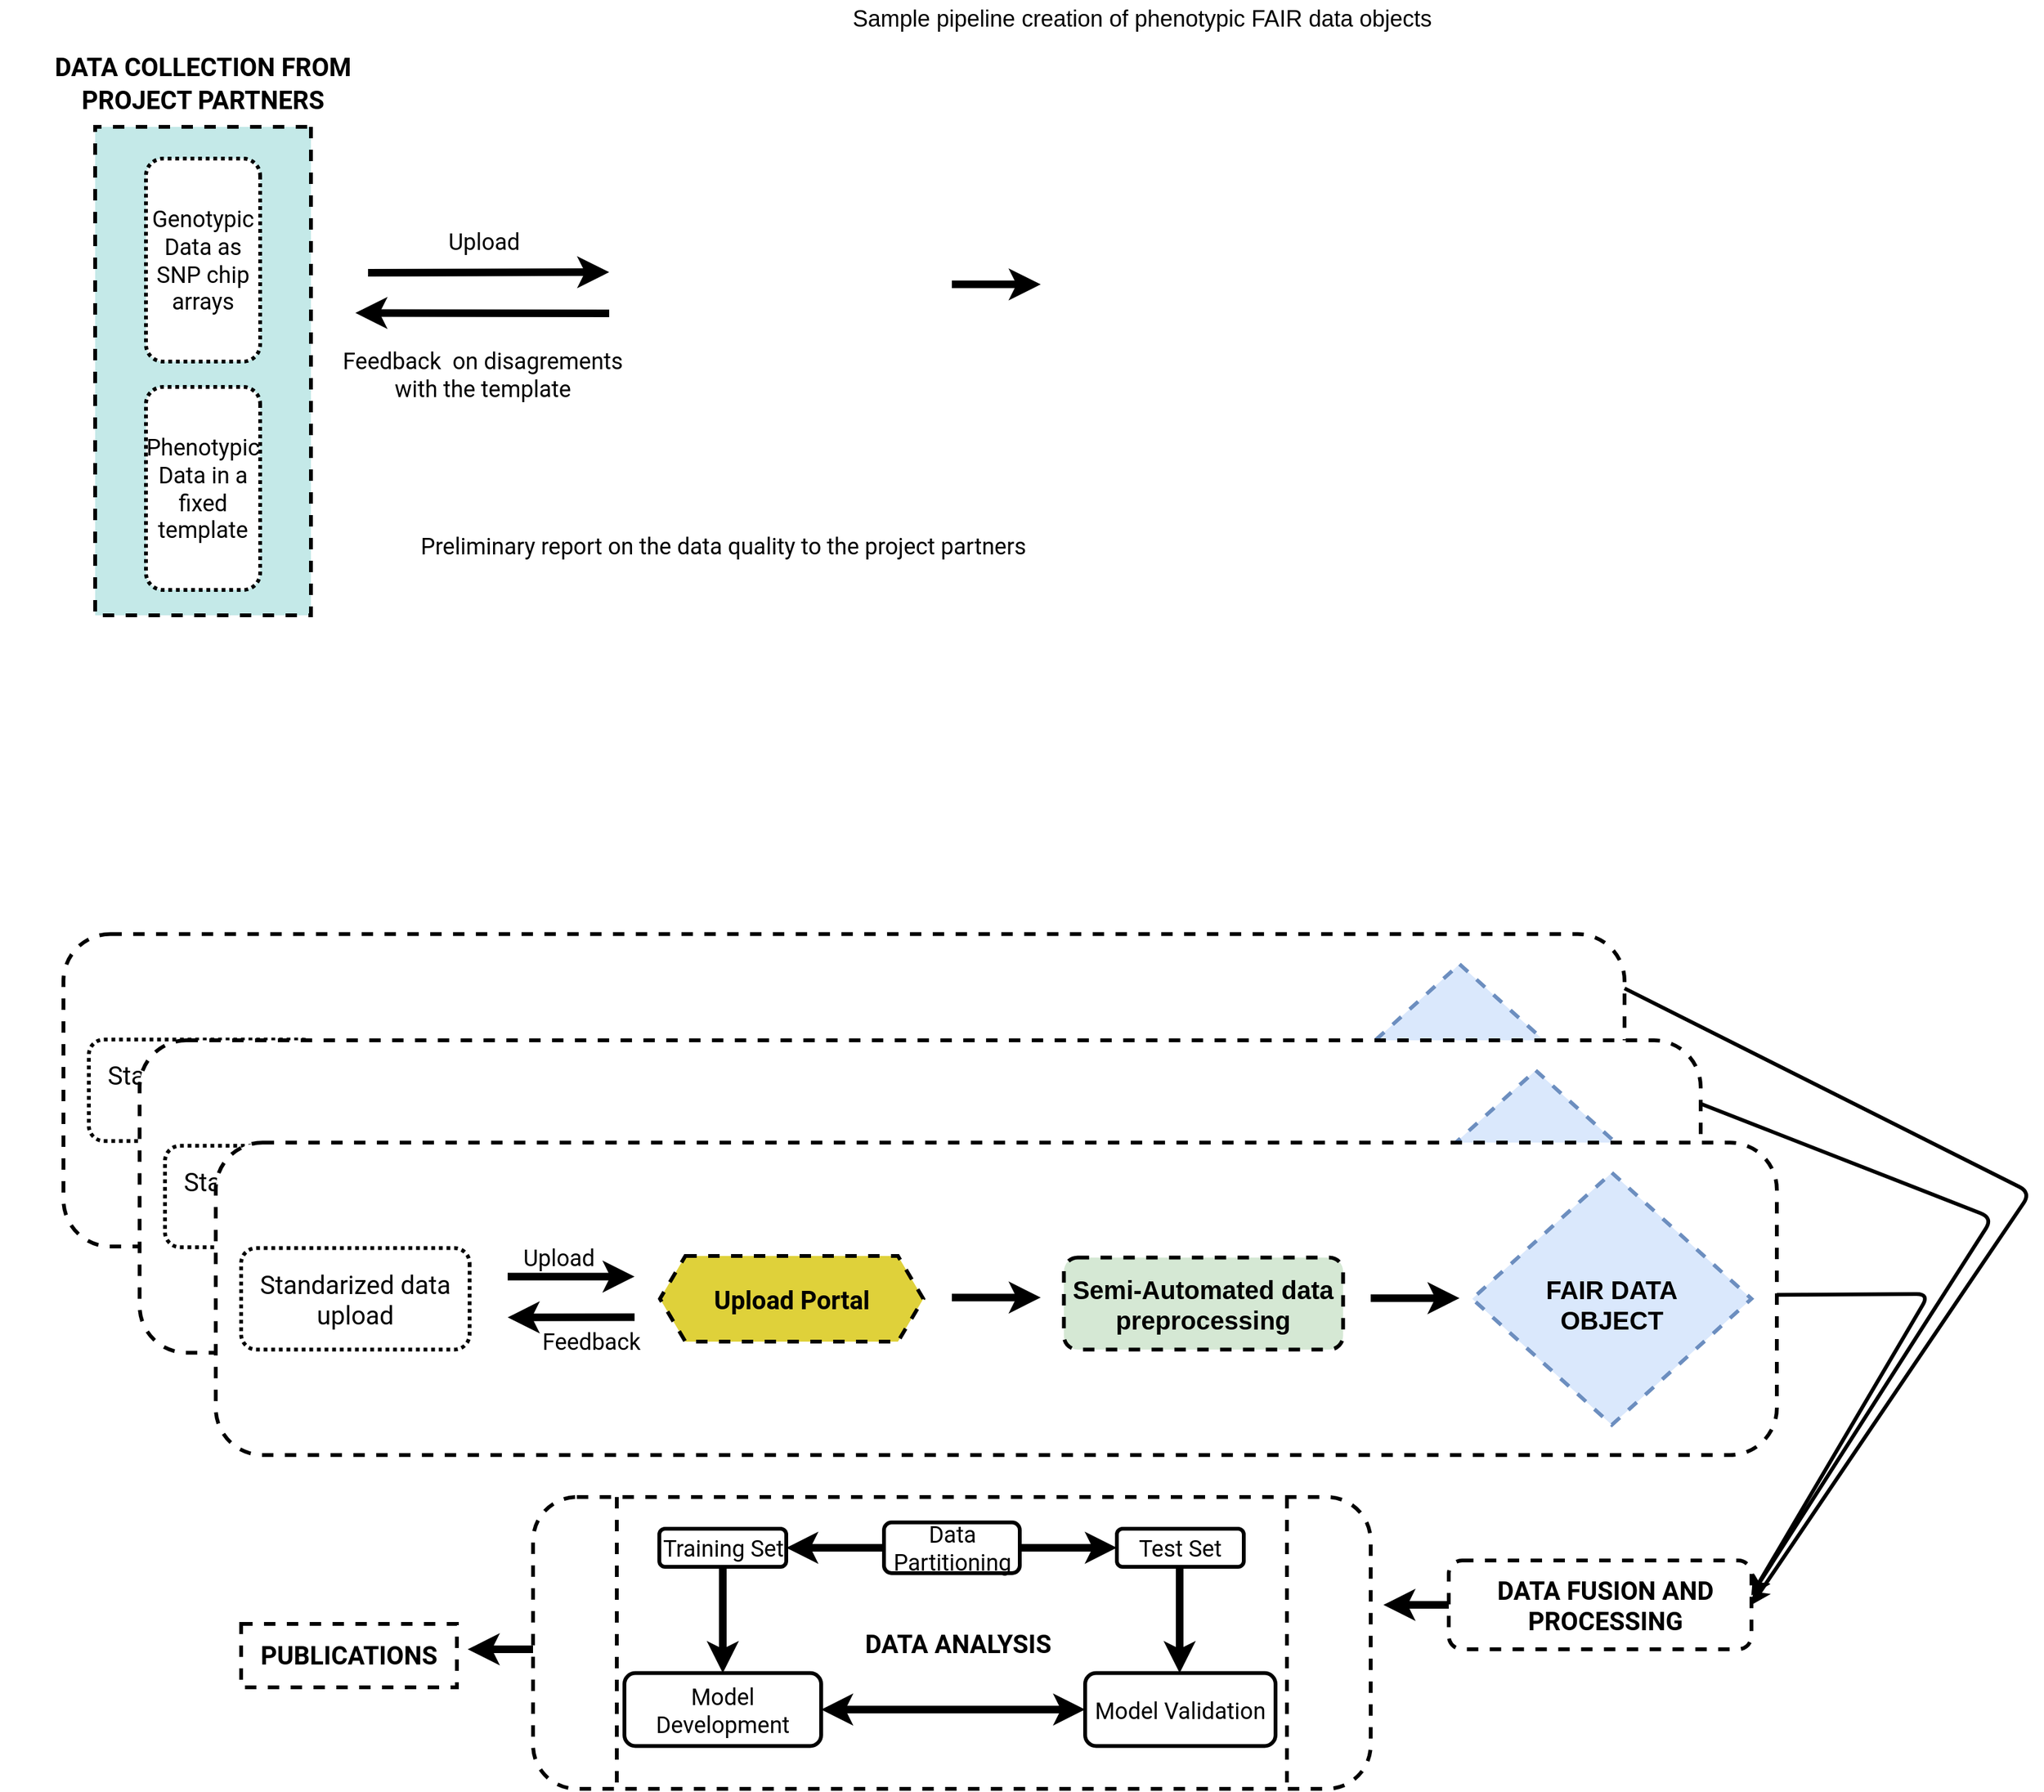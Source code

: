 <mxfile>
    <diagram name="Page-1" id="5ZvDu0B-BvRj65fo0EQc">
        <mxGraphModel dx="2234" dy="1934" grid="1" gridSize="10" guides="1" tooltips="1" connect="1" arrows="1" fold="1" page="1" pageScale="1" pageWidth="1850" pageHeight="1850" math="0" shadow="0">
            <root>
                <mxCell id="0"/>
                <mxCell id="1" parent="0"/>
                <mxCell id="121" style="edgeStyle=none;html=1;entryX=1;entryY=0.25;entryDx=0;entryDy=0;strokeWidth=3;fontSize=20;fontColor=#000000;" parent="1" target="116" edge="1">
                    <mxGeometry relative="1" as="geometry">
                        <mxPoint x="1360" y="890" as="sourcePoint"/>
                        <Array as="points">
                            <mxPoint x="1590" y="980"/>
                        </Array>
                    </mxGeometry>
                </mxCell>
                <mxCell id="130" value="" style="edgeStyle=none;html=1;strokeWidth=6;fontSize=20;fontColor=#000000;" parent="1" source="118" edge="1">
                    <mxGeometry relative="1" as="geometry">
                        <mxPoint x="1110" y="1285" as="targetPoint"/>
                    </mxGeometry>
                </mxCell>
                <mxCell id="118" value="" style="rounded=1;whiteSpace=wrap;html=1;dashed=1;labelBackgroundColor=none;strokeColor=#000000;strokeWidth=3;fontSize=20;fontColor=#000000;" parent="1" vertex="1">
                    <mxGeometry x="1161.5" y="1250" width="238.5" height="70" as="geometry"/>
                </mxCell>
                <mxCell id="oFZK95akWB134CkeK_YD-6" value="" style="rounded=0;whiteSpace=wrap;html=1;fillColor=#c4e9e8;dashed=1;strokeWidth=3;direction=south;" parent="1" vertex="1">
                    <mxGeometry x="95" y="120" width="170" height="385" as="geometry"/>
                </mxCell>
                <mxCell id="oFZK95akWB134CkeK_YD-3" value="&lt;font style=&quot;font-size: 18px;&quot; data-font-src=&quot;https://fonts.google.com/specimen/Roboto&quot; face=&quot;Roboto&quot;&gt;Phenotypic Data in a fixed template&lt;/font&gt;" style="rounded=1;whiteSpace=wrap;html=1;dashed=1;dashPattern=1 1;strokeWidth=3;direction=south;" parent="1" vertex="1">
                    <mxGeometry x="135" y="325" width="90" height="160" as="geometry"/>
                </mxCell>
                <mxCell id="oFZK95akWB134CkeK_YD-4" value="&lt;font style=&quot;font-size: 18px;&quot; data-font-src=&quot;https://fonts.google.com/specimen/Roboto&quot; face=&quot;Roboto&quot;&gt;Genotypic Data as SNP chip arrays&lt;/font&gt;" style="rounded=1;whiteSpace=wrap;html=1;dashed=1;dashPattern=1 1;strokeWidth=3;direction=south;" parent="1" vertex="1">
                    <mxGeometry x="135" y="145" width="90" height="160" as="geometry"/>
                </mxCell>
                <mxCell id="oFZK95akWB134CkeK_YD-7" value="&lt;font data-font-src=&quot;https://fonts.google.com/specimen/Roboto&quot; face=&quot;Roboto&quot; style=&quot;font-size: 20px;&quot;&gt;DATA COLLECTION FROM PROJECT PARTNERS&lt;/font&gt;" style="text;html=1;strokeColor=none;fillColor=none;align=center;verticalAlign=middle;whiteSpace=wrap;rounded=0;rotation=0;fontSize=21;fontStyle=1" parent="1" vertex="1">
                    <mxGeometry x="20" y="70" width="320" height="30" as="geometry"/>
                </mxCell>
                <mxCell id="oFZK95akWB134CkeK_YD-27" value="" style="endArrow=classic;html=1;rounded=0;strokeWidth=6;" parent="1" edge="1">
                    <mxGeometry width="50" height="50" relative="1" as="geometry">
                        <mxPoint x="770" y="244.17" as="sourcePoint"/>
                        <mxPoint x="840" y="244.17" as="targetPoint"/>
                    </mxGeometry>
                </mxCell>
                <mxCell id="oFZK95akWB134CkeK_YD-28" value="&lt;font style=&quot;font-size: 18px;&quot; data-font-src=&quot;https://fonts.google.com/specimen/Roboto&quot; face=&quot;Roboto&quot;&gt;Preliminary report on the data quality to the project partners&lt;/font&gt;" style="text;html=1;strokeColor=none;fillColor=none;align=center;verticalAlign=middle;whiteSpace=wrap;rounded=0;" parent="1" vertex="1">
                    <mxGeometry x="350" y="440" width="480" height="20" as="geometry"/>
                </mxCell>
                <mxCell id="11" value="Sample pipeline creation of phenotypic FAIR data objects" style="text;html=1;strokeColor=none;fillColor=none;align=center;verticalAlign=middle;whiteSpace=wrap;rounded=0;dashed=1;strokeWidth=3;fontSize=18;" parent="1" vertex="1">
                    <mxGeometry x="620" y="20" width="600" height="30" as="geometry"/>
                </mxCell>
                <mxCell id="17" value="" style="endArrow=classic;html=1;rounded=0;strokeWidth=6;" parent="1" edge="1">
                    <mxGeometry relative="1" as="geometry">
                        <mxPoint x="500" y="267" as="sourcePoint"/>
                        <mxPoint x="300" y="266.67" as="targetPoint"/>
                    </mxGeometry>
                </mxCell>
                <mxCell id="18" value="&lt;font style=&quot;font-size: 18px;&quot; data-font-src=&quot;https://fonts.google.com/specimen/Roboto&quot; face=&quot;Roboto&quot;&gt;Upload&lt;/font&gt;" style="edgeLabel;html=1;align=center;verticalAlign=middle;resizable=0;points=[];" parent="17" vertex="1" connectable="0">
                    <mxGeometry x="-0.06" y="-1" relative="1" as="geometry">
                        <mxPoint x="-5" y="-56" as="offset"/>
                    </mxGeometry>
                </mxCell>
                <mxCell id="19" value="" style="endArrow=classic;html=1;rounded=0;entryX=0.375;entryY=1;entryDx=0;entryDy=0;fontSize=16;strokeWidth=6;" parent="1" edge="1">
                    <mxGeometry relative="1" as="geometry">
                        <mxPoint x="310" y="235" as="sourcePoint"/>
                        <mxPoint x="500" y="234.51" as="targetPoint"/>
                        <Array as="points"/>
                    </mxGeometry>
                </mxCell>
                <mxCell id="20" value="&lt;font style=&quot;font-size: 18px;&quot; data-font-src=&quot;https://fonts.google.com/specimen/Roboto&quot; face=&quot;Roboto&quot;&gt;Feedback&amp;nbsp; on disagrements &lt;br&gt;with the template&lt;/font&gt;" style="edgeLabel;html=1;align=center;verticalAlign=middle;resizable=0;points=[];" parent="19" vertex="1" connectable="0">
                    <mxGeometry x="-0.06" y="-1" relative="1" as="geometry">
                        <mxPoint y="79" as="offset"/>
                    </mxGeometry>
                </mxCell>
                <mxCell id="38" value="" style="group" parent="1" vertex="1" connectable="0">
                    <mxGeometry x="70" y="756.25" width="1290" height="330" as="geometry"/>
                </mxCell>
                <mxCell id="10" value="" style="rounded=1;whiteSpace=wrap;html=1;dashed=1;strokeWidth=3;fontSize=18;" parent="38" vertex="1">
                    <mxGeometry width="1230" height="246.25" as="geometry"/>
                </mxCell>
                <mxCell id="37" value="" style="group" parent="38" vertex="1" connectable="0">
                    <mxGeometry x="20" y="23.75" width="1270" height="306.25" as="geometry"/>
                </mxCell>
                <mxCell id="33" value="" style="rhombus;whiteSpace=wrap;html=1;dashed=1;labelBackgroundColor=#99FF99;strokeColor=#6c8ebf;strokeWidth=3;fontSize=20;fillColor=#dae8fc;" parent="37" vertex="1">
                    <mxGeometry x="970" width="220" height="198.75" as="geometry"/>
                </mxCell>
                <mxCell id="36" value="" style="group" parent="37" vertex="1" connectable="0">
                    <mxGeometry y="59.37" width="1270" height="246.88" as="geometry"/>
                </mxCell>
                <mxCell id="oFZK95akWB134CkeK_YD-2" value="&lt;b&gt;&lt;font data-font-src=&quot;https://fonts.google.com/specimen/Roboto&quot; face=&quot;Roboto&quot; style=&quot;font-size: 20px;&quot;&gt;Upload Portal&lt;/font&gt;&lt;/b&gt;" style="shape=hexagon;perimeter=hexagonPerimeter2;whiteSpace=wrap;html=1;fixedSize=1;dashed=1;strokeWidth=3;fillColor=#dfd13a;" parent="36" vertex="1">
                    <mxGeometry x="330" y="6.25" width="207.5" height="67.5" as="geometry"/>
                </mxCell>
                <mxCell id="12" value="&lt;font style=&quot;font-size: 20px;&quot; data-font-src=&quot;https://fonts.google.com/specimen/Roboto&quot; face=&quot;Roboto&quot;&gt;Standarized data upload&lt;/font&gt;" style="rounded=1;whiteSpace=wrap;html=1;dashed=1;dashPattern=1 1;strokeWidth=3;direction=south;" parent="36" vertex="1">
                    <mxGeometry width="180" height="80" as="geometry"/>
                </mxCell>
                <mxCell id="25" value="" style="endArrow=classic;html=1;rounded=0;strokeWidth=6;" parent="36" edge="1">
                    <mxGeometry relative="1" as="geometry">
                        <mxPoint x="310" y="54.5" as="sourcePoint"/>
                        <mxPoint x="210" y="54.66" as="targetPoint"/>
                    </mxGeometry>
                </mxCell>
                <mxCell id="26" value="&lt;font style=&quot;font-size: 18px;&quot; data-font-src=&quot;https://fonts.google.com/specimen/Roboto&quot; face=&quot;Roboto&quot;&gt;Upload&lt;/font&gt;" style="edgeLabel;html=1;align=center;verticalAlign=middle;resizable=0;points=[];" parent="25" vertex="1" connectable="0">
                    <mxGeometry x="-0.06" y="-1" relative="1" as="geometry">
                        <mxPoint x="-13" y="-47" as="offset"/>
                    </mxGeometry>
                </mxCell>
                <mxCell id="27" value="" style="endArrow=classic;html=1;rounded=0;entryX=0.375;entryY=1;entryDx=0;entryDy=0;fontSize=16;strokeWidth=6;" parent="36" edge="1">
                    <mxGeometry relative="1" as="geometry">
                        <mxPoint x="210" y="22.5" as="sourcePoint"/>
                        <mxPoint x="310" y="22.5" as="targetPoint"/>
                        <Array as="points"/>
                    </mxGeometry>
                </mxCell>
                <mxCell id="28" value="&lt;font style=&quot;font-size: 18px;&quot; data-font-src=&quot;https://fonts.google.com/specimen/Roboto&quot; face=&quot;Roboto&quot;&gt;Feedback&amp;nbsp;&amp;nbsp;&lt;br&gt;&lt;/font&gt;" style="edgeLabel;html=1;align=center;verticalAlign=middle;resizable=0;points=[];" parent="27" vertex="1" connectable="0">
                    <mxGeometry x="-0.06" y="-1" relative="1" as="geometry">
                        <mxPoint x="23" y="49" as="offset"/>
                    </mxGeometry>
                </mxCell>
                <mxCell id="31" value="&lt;font size=&quot;1&quot; style=&quot;&quot;&gt;&lt;b style=&quot;font-size: 20px;&quot;&gt;Semi-Automated data preprocessing&lt;/b&gt;&lt;/font&gt;" style="rounded=1;whiteSpace=wrap;html=1;strokeWidth=3;dashed=1;fillColor=#d5e8d4;strokeColor=#000000;" parent="36" vertex="1">
                    <mxGeometry x="648.25" y="7.5" width="220" height="72.5" as="geometry"/>
                </mxCell>
                <mxCell id="32" value="" style="endArrow=classic;html=1;rounded=0;strokeWidth=6;" parent="36" edge="1">
                    <mxGeometry width="50" height="50" relative="1" as="geometry">
                        <mxPoint x="560" y="39" as="sourcePoint"/>
                        <mxPoint x="630" y="39" as="targetPoint"/>
                    </mxGeometry>
                </mxCell>
                <mxCell id="34" value="&lt;b style=&quot;border-color: var(--border-color);&quot;&gt;FAIR DATA OBJECT&lt;/b&gt;" style="text;html=1;strokeColor=none;fillColor=none;align=center;verticalAlign=middle;whiteSpace=wrap;rounded=0;dashed=1;labelBackgroundColor=none;strokeWidth=3;fontSize=20;fontColor=#000000;" parent="36" vertex="1">
                    <mxGeometry x="995" y="33.75" width="170" height="20" as="geometry"/>
                </mxCell>
                <mxCell id="35" value="" style="endArrow=classic;html=1;rounded=0;strokeWidth=6;" parent="36" edge="1">
                    <mxGeometry width="50" height="50" relative="1" as="geometry">
                        <mxPoint x="890" y="39.5" as="sourcePoint"/>
                        <mxPoint x="960" y="39.5" as="targetPoint"/>
                    </mxGeometry>
                </mxCell>
                <mxCell id="69" value="" style="group" parent="36" vertex="1" connectable="0">
                    <mxGeometry x="40" y="0.63" width="1230" height="246.25" as="geometry"/>
                </mxCell>
                <mxCell id="70" value="" style="rounded=1;whiteSpace=wrap;html=1;dashed=1;strokeWidth=3;fontSize=18;" parent="69" vertex="1">
                    <mxGeometry width="1230" height="246.25" as="geometry"/>
                </mxCell>
                <mxCell id="71" value="" style="group" parent="69" vertex="1" connectable="0">
                    <mxGeometry x="20" y="23.75" width="1190" height="198.75" as="geometry"/>
                </mxCell>
                <mxCell id="72" value="" style="rhombus;whiteSpace=wrap;html=1;dashed=1;labelBackgroundColor=#99FF99;strokeColor=#6c8ebf;strokeWidth=3;fontSize=20;fillColor=#dae8fc;" parent="71" vertex="1">
                    <mxGeometry x="970" width="220" height="198.75" as="geometry"/>
                </mxCell>
                <mxCell id="73" value="" style="group" parent="71" vertex="1" connectable="0">
                    <mxGeometry y="59.37" width="1165" height="80" as="geometry"/>
                </mxCell>
                <mxCell id="74" value="&lt;b&gt;&lt;font data-font-src=&quot;https://fonts.google.com/specimen/Roboto&quot; face=&quot;Roboto&quot; style=&quot;font-size: 20px;&quot;&gt;Upload Portal&lt;/font&gt;&lt;/b&gt;" style="shape=hexagon;perimeter=hexagonPerimeter2;whiteSpace=wrap;html=1;fixedSize=1;dashed=1;strokeWidth=3;fillColor=#dfd13a;" parent="73" vertex="1">
                    <mxGeometry x="330" y="6.25" width="207.5" height="67.5" as="geometry"/>
                </mxCell>
                <mxCell id="75" value="&lt;font style=&quot;font-size: 20px;&quot; data-font-src=&quot;https://fonts.google.com/specimen/Roboto&quot; face=&quot;Roboto&quot;&gt;Standarized data upload&lt;/font&gt;" style="rounded=1;whiteSpace=wrap;html=1;dashed=1;dashPattern=1 1;strokeWidth=3;direction=south;" parent="73" vertex="1">
                    <mxGeometry width="180" height="80" as="geometry"/>
                </mxCell>
                <mxCell id="76" value="" style="endArrow=classic;html=1;rounded=0;strokeWidth=6;" parent="73" edge="1">
                    <mxGeometry relative="1" as="geometry">
                        <mxPoint x="310" y="54.5" as="sourcePoint"/>
                        <mxPoint x="210" y="54.66" as="targetPoint"/>
                    </mxGeometry>
                </mxCell>
                <mxCell id="77" value="&lt;font style=&quot;font-size: 18px;&quot; data-font-src=&quot;https://fonts.google.com/specimen/Roboto&quot; face=&quot;Roboto&quot;&gt;Upload&lt;/font&gt;" style="edgeLabel;html=1;align=center;verticalAlign=middle;resizable=0;points=[];" parent="76" vertex="1" connectable="0">
                    <mxGeometry x="-0.06" y="-1" relative="1" as="geometry">
                        <mxPoint x="-13" y="-47" as="offset"/>
                    </mxGeometry>
                </mxCell>
                <mxCell id="78" value="" style="endArrow=classic;html=1;rounded=0;entryX=0.375;entryY=1;entryDx=0;entryDy=0;fontSize=16;strokeWidth=6;" parent="73" edge="1">
                    <mxGeometry relative="1" as="geometry">
                        <mxPoint x="210" y="22.5" as="sourcePoint"/>
                        <mxPoint x="310" y="22.5" as="targetPoint"/>
                        <Array as="points"/>
                    </mxGeometry>
                </mxCell>
                <mxCell id="79" value="&lt;font style=&quot;font-size: 18px;&quot; data-font-src=&quot;https://fonts.google.com/specimen/Roboto&quot; face=&quot;Roboto&quot;&gt;Feedback&amp;nbsp;&amp;nbsp;&lt;br&gt;&lt;/font&gt;" style="edgeLabel;html=1;align=center;verticalAlign=middle;resizable=0;points=[];" parent="78" vertex="1" connectable="0">
                    <mxGeometry x="-0.06" y="-1" relative="1" as="geometry">
                        <mxPoint x="23" y="49" as="offset"/>
                    </mxGeometry>
                </mxCell>
                <mxCell id="80" value="&lt;font size=&quot;1&quot; style=&quot;&quot;&gt;&lt;b style=&quot;font-size: 20px;&quot;&gt;Semi-Automated data preprocessing&lt;/b&gt;&lt;/font&gt;" style="rounded=1;whiteSpace=wrap;html=1;strokeWidth=3;dashed=1;fillColor=#d5e8d4;strokeColor=#000000;" parent="73" vertex="1">
                    <mxGeometry x="648.25" y="7.5" width="220" height="72.5" as="geometry"/>
                </mxCell>
                <mxCell id="81" value="" style="endArrow=classic;html=1;rounded=0;strokeWidth=6;" parent="73" edge="1">
                    <mxGeometry width="50" height="50" relative="1" as="geometry">
                        <mxPoint x="560" y="39" as="sourcePoint"/>
                        <mxPoint x="630" y="39" as="targetPoint"/>
                    </mxGeometry>
                </mxCell>
                <mxCell id="82" value="&lt;b style=&quot;border-color: var(--border-color);&quot;&gt;FAIR DATA OBJECT&lt;/b&gt;" style="text;html=1;strokeColor=none;fillColor=none;align=center;verticalAlign=middle;whiteSpace=wrap;rounded=0;dashed=1;labelBackgroundColor=none;strokeWidth=3;fontSize=20;fontColor=#000000;" parent="73" vertex="1">
                    <mxGeometry x="995" y="33.75" width="170" height="20" as="geometry"/>
                </mxCell>
                <mxCell id="83" value="" style="endArrow=classic;html=1;rounded=0;strokeWidth=6;" parent="73" edge="1">
                    <mxGeometry width="50" height="50" relative="1" as="geometry">
                        <mxPoint x="890" y="39.5" as="sourcePoint"/>
                        <mxPoint x="960" y="39.5" as="targetPoint"/>
                    </mxGeometry>
                </mxCell>
                <mxCell id="84" value="" style="group" parent="1" vertex="1" connectable="0">
                    <mxGeometry x="150" y="920" width="1270" height="246.88" as="geometry"/>
                </mxCell>
                <mxCell id="85" value="&lt;b&gt;&lt;font data-font-src=&quot;https://fonts.google.com/specimen/Roboto&quot; face=&quot;Roboto&quot; style=&quot;font-size: 20px;&quot;&gt;Upload Portal&lt;/font&gt;&lt;/b&gt;" style="shape=hexagon;perimeter=hexagonPerimeter2;whiteSpace=wrap;html=1;fixedSize=1;dashed=1;strokeWidth=3;fillColor=#dfd13a;" parent="84" vertex="1">
                    <mxGeometry x="330" y="6.25" width="207.5" height="67.5" as="geometry"/>
                </mxCell>
                <mxCell id="87" value="" style="endArrow=classic;html=1;rounded=0;strokeWidth=6;" parent="84" edge="1">
                    <mxGeometry relative="1" as="geometry">
                        <mxPoint x="310" y="54.5" as="sourcePoint"/>
                        <mxPoint x="210" y="54.66" as="targetPoint"/>
                    </mxGeometry>
                </mxCell>
                <mxCell id="88" value="&lt;font style=&quot;font-size: 18px;&quot; data-font-src=&quot;https://fonts.google.com/specimen/Roboto&quot; face=&quot;Roboto&quot;&gt;Upload&lt;/font&gt;" style="edgeLabel;html=1;align=center;verticalAlign=middle;resizable=0;points=[];" parent="87" vertex="1" connectable="0">
                    <mxGeometry x="-0.06" y="-1" relative="1" as="geometry">
                        <mxPoint x="-13" y="-47" as="offset"/>
                    </mxGeometry>
                </mxCell>
                <mxCell id="89" value="" style="endArrow=classic;html=1;rounded=0;entryX=0.375;entryY=1;entryDx=0;entryDy=0;fontSize=16;strokeWidth=6;" parent="84" edge="1">
                    <mxGeometry relative="1" as="geometry">
                        <mxPoint x="210" y="22.5" as="sourcePoint"/>
                        <mxPoint x="310" y="22.5" as="targetPoint"/>
                        <Array as="points"/>
                    </mxGeometry>
                </mxCell>
                <mxCell id="90" value="&lt;font style=&quot;font-size: 18px;&quot; data-font-src=&quot;https://fonts.google.com/specimen/Roboto&quot; face=&quot;Roboto&quot;&gt;Feedback&amp;nbsp;&amp;nbsp;&lt;br&gt;&lt;/font&gt;" style="edgeLabel;html=1;align=center;verticalAlign=middle;resizable=0;points=[];" parent="89" vertex="1" connectable="0">
                    <mxGeometry x="-0.06" y="-1" relative="1" as="geometry">
                        <mxPoint x="23" y="49" as="offset"/>
                    </mxGeometry>
                </mxCell>
                <mxCell id="91" value="&lt;font size=&quot;1&quot; style=&quot;&quot;&gt;&lt;b style=&quot;font-size: 20px;&quot;&gt;Semi-Automated data preprocessing&lt;/b&gt;&lt;/font&gt;" style="rounded=1;whiteSpace=wrap;html=1;strokeWidth=3;dashed=1;fillColor=#d5e8d4;strokeColor=#000000;" parent="84" vertex="1">
                    <mxGeometry x="648.25" y="7.5" width="220" height="72.5" as="geometry"/>
                </mxCell>
                <mxCell id="92" value="" style="endArrow=classic;html=1;rounded=0;strokeWidth=6;" parent="84" edge="1">
                    <mxGeometry width="50" height="50" relative="1" as="geometry">
                        <mxPoint x="560" y="39" as="sourcePoint"/>
                        <mxPoint x="630" y="39" as="targetPoint"/>
                    </mxGeometry>
                </mxCell>
                <mxCell id="93" value="&lt;b style=&quot;border-color: var(--border-color);&quot;&gt;FAIR DATA OBJECT&lt;/b&gt;" style="text;html=1;strokeColor=none;fillColor=none;align=center;verticalAlign=middle;whiteSpace=wrap;rounded=0;dashed=1;labelBackgroundColor=none;strokeWidth=3;fontSize=20;fontColor=#000000;" parent="84" vertex="1">
                    <mxGeometry x="995" y="33.75" width="170" height="20" as="geometry"/>
                </mxCell>
                <mxCell id="94" value="" style="endArrow=classic;html=1;rounded=0;strokeWidth=6;" parent="84" edge="1">
                    <mxGeometry width="50" height="50" relative="1" as="geometry">
                        <mxPoint x="890" y="39.5" as="sourcePoint"/>
                        <mxPoint x="960" y="39.5" as="targetPoint"/>
                    </mxGeometry>
                </mxCell>
                <mxCell id="95" value="" style="group" parent="84" vertex="1" connectable="0">
                    <mxGeometry x="40" y="0.63" width="1230" height="246.25" as="geometry"/>
                </mxCell>
                <mxCell id="96" value="" style="rounded=1;whiteSpace=wrap;html=1;dashed=1;strokeWidth=3;fontSize=18;" parent="95" vertex="1">
                    <mxGeometry width="1230" height="246.25" as="geometry"/>
                </mxCell>
                <mxCell id="97" value="" style="group" parent="95" vertex="1" connectable="0">
                    <mxGeometry x="20" y="23.75" width="1190" height="198.75" as="geometry"/>
                </mxCell>
                <mxCell id="98" value="" style="rhombus;whiteSpace=wrap;html=1;dashed=1;labelBackgroundColor=#99FF99;strokeColor=#6c8ebf;strokeWidth=3;fontSize=20;fillColor=#dae8fc;" parent="97" vertex="1">
                    <mxGeometry x="970" width="220" height="198.75" as="geometry"/>
                </mxCell>
                <mxCell id="99" value="" style="group" parent="97" vertex="1" connectable="0">
                    <mxGeometry y="59.37" width="1165" height="80" as="geometry"/>
                </mxCell>
                <mxCell id="100" value="&lt;b&gt;&lt;font data-font-src=&quot;https://fonts.google.com/specimen/Roboto&quot; face=&quot;Roboto&quot; style=&quot;font-size: 20px;&quot;&gt;Upload Portal&lt;/font&gt;&lt;/b&gt;" style="shape=hexagon;perimeter=hexagonPerimeter2;whiteSpace=wrap;html=1;fixedSize=1;dashed=1;strokeWidth=3;fillColor=#dfd13a;" parent="99" vertex="1">
                    <mxGeometry x="330" y="6.25" width="207.5" height="67.5" as="geometry"/>
                </mxCell>
                <mxCell id="101" value="&lt;font style=&quot;font-size: 20px;&quot; data-font-src=&quot;https://fonts.google.com/specimen/Roboto&quot; face=&quot;Roboto&quot;&gt;Standarized data upload&lt;/font&gt;" style="rounded=1;whiteSpace=wrap;html=1;dashed=1;dashPattern=1 1;strokeWidth=3;direction=south;" parent="99" vertex="1">
                    <mxGeometry width="180" height="80" as="geometry"/>
                </mxCell>
                <mxCell id="102" value="" style="endArrow=classic;html=1;rounded=0;strokeWidth=6;" parent="99" edge="1">
                    <mxGeometry relative="1" as="geometry">
                        <mxPoint x="310" y="54.5" as="sourcePoint"/>
                        <mxPoint x="210" y="54.66" as="targetPoint"/>
                    </mxGeometry>
                </mxCell>
                <mxCell id="103" value="&lt;font style=&quot;font-size: 18px;&quot; data-font-src=&quot;https://fonts.google.com/specimen/Roboto&quot; face=&quot;Roboto&quot;&gt;Upload&lt;/font&gt;" style="edgeLabel;html=1;align=center;verticalAlign=middle;resizable=0;points=[];" parent="102" vertex="1" connectable="0">
                    <mxGeometry x="-0.06" y="-1" relative="1" as="geometry">
                        <mxPoint x="-13" y="-47" as="offset"/>
                    </mxGeometry>
                </mxCell>
                <mxCell id="104" value="" style="endArrow=classic;html=1;rounded=0;entryX=0.375;entryY=1;entryDx=0;entryDy=0;fontSize=16;strokeWidth=6;" parent="99" edge="1">
                    <mxGeometry relative="1" as="geometry">
                        <mxPoint x="210" y="22.5" as="sourcePoint"/>
                        <mxPoint x="310" y="22.5" as="targetPoint"/>
                        <Array as="points"/>
                    </mxGeometry>
                </mxCell>
                <mxCell id="105" value="&lt;font style=&quot;font-size: 18px;&quot; data-font-src=&quot;https://fonts.google.com/specimen/Roboto&quot; face=&quot;Roboto&quot;&gt;Feedback&amp;nbsp;&amp;nbsp;&lt;br&gt;&lt;/font&gt;" style="edgeLabel;html=1;align=center;verticalAlign=middle;resizable=0;points=[];" parent="104" vertex="1" connectable="0">
                    <mxGeometry x="-0.06" y="-1" relative="1" as="geometry">
                        <mxPoint x="23" y="49" as="offset"/>
                    </mxGeometry>
                </mxCell>
                <mxCell id="106" value="&lt;font size=&quot;1&quot; style=&quot;&quot;&gt;&lt;b style=&quot;font-size: 20px;&quot;&gt;Semi-Automated data preprocessing&lt;/b&gt;&lt;/font&gt;" style="rounded=1;whiteSpace=wrap;html=1;strokeWidth=3;dashed=1;fillColor=#d5e8d4;strokeColor=#000000;" parent="99" vertex="1">
                    <mxGeometry x="648.25" y="7.5" width="220" height="72.5" as="geometry"/>
                </mxCell>
                <mxCell id="107" value="" style="endArrow=classic;html=1;rounded=0;strokeWidth=6;" parent="99" edge="1">
                    <mxGeometry width="50" height="50" relative="1" as="geometry">
                        <mxPoint x="560" y="39" as="sourcePoint"/>
                        <mxPoint x="630" y="39" as="targetPoint"/>
                    </mxGeometry>
                </mxCell>
                <mxCell id="108" value="&lt;b style=&quot;border-color: var(--border-color);&quot;&gt;FAIR DATA OBJECT&lt;/b&gt;" style="text;html=1;strokeColor=none;fillColor=none;align=center;verticalAlign=middle;whiteSpace=wrap;rounded=0;dashed=1;labelBackgroundColor=none;strokeWidth=3;fontSize=20;fontColor=#000000;" parent="99" vertex="1">
                    <mxGeometry x="995" y="33.75" width="170" height="20" as="geometry"/>
                </mxCell>
                <mxCell id="109" value="" style="endArrow=classic;html=1;rounded=0;strokeWidth=6;" parent="99" edge="1">
                    <mxGeometry width="50" height="50" relative="1" as="geometry">
                        <mxPoint x="890" y="39.5" as="sourcePoint"/>
                        <mxPoint x="960" y="39.5" as="targetPoint"/>
                    </mxGeometry>
                </mxCell>
                <mxCell id="116" value="&lt;font data-font-src=&quot;https://fonts.google.com/specimen/Roboto&quot; face=&quot;Roboto&quot; style=&quot;font-size: 20px;&quot;&gt;&lt;b style=&quot;&quot;&gt;DATA FUSION AND PROCESSING&lt;/b&gt;&lt;/font&gt;" style="text;html=1;strokeColor=none;fillColor=none;align=center;verticalAlign=middle;whiteSpace=wrap;rounded=0;rotation=0;" parent="1" vertex="1">
                    <mxGeometry x="1170" y="1270" width="230" height="30" as="geometry"/>
                </mxCell>
                <mxCell id="120" style="edgeStyle=none;html=1;entryX=1;entryY=0.25;entryDx=0;entryDy=0;fontSize=20;fontColor=#000000;strokeWidth=3;" parent="1" source="96" target="116" edge="1">
                    <mxGeometry relative="1" as="geometry">
                        <Array as="points">
                            <mxPoint x="1540" y="1040"/>
                        </Array>
                    </mxGeometry>
                </mxCell>
                <mxCell id="122" style="edgeStyle=none;html=1;entryX=1;entryY=0.5;entryDx=0;entryDy=0;strokeWidth=3;fontSize=20;fontColor=#000000;exitX=1;exitY=0.174;exitDx=0;exitDy=0;exitPerimeter=0;" parent="1" source="10" target="116" edge="1">
                    <mxGeometry relative="1" as="geometry">
                        <mxPoint x="1300" y="780" as="sourcePoint"/>
                        <mxPoint x="1410" y="1287.5" as="targetPoint"/>
                        <Array as="points">
                            <mxPoint x="1620" y="960"/>
                        </Array>
                    </mxGeometry>
                </mxCell>
                <mxCell id="131" value="" style="shape=process;whiteSpace=wrap;html=1;backgroundOutline=1;rounded=1;dashed=1;labelBackgroundColor=none;strokeColor=#000000;strokeWidth=3;fontSize=20;fontColor=#000000;" parent="1" vertex="1">
                    <mxGeometry x="440" y="1200" width="660" height="230" as="geometry"/>
                </mxCell>
                <mxCell id="oFZK95akWB134CkeK_YD-29" value="&lt;font style=&quot;font-size: 18px;&quot; data-font-src=&quot;https://fonts.google.com/specimen/Roboto&quot; face=&quot;Roboto&quot;&gt;Data Partitioning&lt;/font&gt;" style="rounded=1;whiteSpace=wrap;html=1;strokeWidth=3;" parent="1" vertex="1">
                    <mxGeometry x="716.5" y="1220" width="107" height="40" as="geometry"/>
                </mxCell>
                <mxCell id="oFZK95akWB134CkeK_YD-32" value="&lt;font style=&quot;font-size: 18px;&quot; data-font-src=&quot;https://fonts.google.com/specimen/Roboto&quot; face=&quot;Roboto&quot;&gt;Test Set&lt;/font&gt;" style="rounded=1;whiteSpace=wrap;html=1;strokeWidth=3;" parent="1" vertex="1">
                    <mxGeometry x="900" y="1225" width="100" height="30" as="geometry"/>
                </mxCell>
                <mxCell id="beYOVeJ275iZk2N2ftyy-7" value="" style="edgeStyle=orthogonalEdgeStyle;rounded=0;orthogonalLoop=1;jettySize=auto;html=1;strokeWidth=6;" parent="1" source="oFZK95akWB134CkeK_YD-29" target="oFZK95akWB134CkeK_YD-32" edge="1">
                    <mxGeometry relative="1" as="geometry"/>
                </mxCell>
                <mxCell id="oFZK95akWB134CkeK_YD-33" value="&lt;font style=&quot;font-size: 18px;&quot; data-font-src=&quot;https://fonts.google.com/specimen/Roboto&quot; face=&quot;Roboto&quot;&gt;Model Development&lt;/font&gt;" style="rounded=1;whiteSpace=wrap;html=1;strokeWidth=3;" parent="1" vertex="1">
                    <mxGeometry x="512" y="1338.75" width="155" height="57.5" as="geometry"/>
                </mxCell>
                <mxCell id="oFZK95akWB134CkeK_YD-34" value="&lt;font style=&quot;font-size: 18px;&quot; data-font-src=&quot;https://fonts.google.com/specimen/Roboto&quot; face=&quot;Roboto&quot;&gt;Model Validation&lt;/font&gt;" style="rounded=1;whiteSpace=wrap;html=1;strokeWidth=3;" parent="1" vertex="1">
                    <mxGeometry x="875" y="1338.75" width="150" height="57.5" as="geometry"/>
                </mxCell>
                <mxCell id="R-aJPsxZ6_3DjVfokjPK-3" value="&lt;font data-font-src=&quot;https://fonts.google.com/specimen/Roboto&quot; face=&quot;Roboto&quot; style=&quot;font-size: 20px;&quot;&gt;&lt;b style=&quot;&quot;&gt;DATA ANALYSIS&lt;/b&gt;&lt;/font&gt;" style="text;html=1;strokeColor=none;fillColor=none;align=center;verticalAlign=middle;whiteSpace=wrap;rounded=0;" parent="1" vertex="1">
                    <mxGeometry x="690" y="1300" width="170" height="30" as="geometry"/>
                </mxCell>
                <mxCell id="oFZK95akWB134CkeK_YD-31" value="&lt;font style=&quot;font-size: 18px;&quot; data-font-src=&quot;https://fonts.google.com/specimen/Roboto&quot; face=&quot;Roboto&quot;&gt;Training Set&lt;/font&gt;" style="rounded=1;whiteSpace=wrap;html=1;strokeWidth=3;" parent="1" vertex="1">
                    <mxGeometry x="539.5" y="1225" width="100" height="30" as="geometry"/>
                </mxCell>
                <mxCell id="beYOVeJ275iZk2N2ftyy-8" value="" style="edgeStyle=orthogonalEdgeStyle;rounded=0;orthogonalLoop=1;jettySize=auto;html=1;strokeWidth=6;" parent="1" source="oFZK95akWB134CkeK_YD-29" target="oFZK95akWB134CkeK_YD-31" edge="1">
                    <mxGeometry relative="1" as="geometry"/>
                </mxCell>
                <mxCell id="beYOVeJ275iZk2N2ftyy-11" value="" style="endArrow=classic;html=1;rounded=0;entryX=0.5;entryY=0;entryDx=0;entryDy=0;exitX=0.5;exitY=1;exitDx=0;exitDy=0;strokeWidth=6;" parent="1" source="oFZK95akWB134CkeK_YD-31" target="oFZK95akWB134CkeK_YD-33" edge="1">
                    <mxGeometry width="50" height="50" relative="1" as="geometry">
                        <mxPoint x="539.5" y="1270" as="sourcePoint"/>
                        <mxPoint x="589.5" y="1220" as="targetPoint"/>
                    </mxGeometry>
                </mxCell>
                <mxCell id="beYOVeJ275iZk2N2ftyy-13" value="" style="endArrow=classic;startArrow=classic;html=1;rounded=0;entryX=0;entryY=0.5;entryDx=0;entryDy=0;exitX=1;exitY=0.5;exitDx=0;exitDy=0;strokeWidth=6;" parent="1" source="oFZK95akWB134CkeK_YD-33" target="oFZK95akWB134CkeK_YD-34" edge="1">
                    <mxGeometry width="50" height="50" relative="1" as="geometry">
                        <mxPoint x="749.5" y="1375" as="sourcePoint"/>
                        <mxPoint x="799.5" y="1325" as="targetPoint"/>
                    </mxGeometry>
                </mxCell>
                <mxCell id="132" value="" style="group" parent="1" vertex="1" connectable="0">
                    <mxGeometry x="135" y="1300" width="320" height="50" as="geometry"/>
                </mxCell>
                <mxCell id="oFZK95akWB134CkeK_YD-35" value="" style="rounded=0;whiteSpace=wrap;html=1;dashed=1;strokeWidth=3;" parent="132" vertex="1">
                    <mxGeometry x="75" width="170" height="50" as="geometry"/>
                </mxCell>
                <mxCell id="9" value="&lt;font face=&quot;Roboto&quot;&gt;&lt;span style=&quot;font-size: 20px;&quot;&gt;PUBLICATIONS&lt;/span&gt;&lt;/font&gt;" style="text;html=1;strokeColor=none;fillColor=none;align=center;verticalAlign=middle;whiteSpace=wrap;rounded=1;rotation=0;fontSize=21;fontStyle=1" parent="132" vertex="1">
                    <mxGeometry y="10" width="320" height="30" as="geometry"/>
                </mxCell>
                <mxCell id="135" value="" style="endArrow=classic;html=1;rounded=0;entryX=0.5;entryY=0;entryDx=0;entryDy=0;exitX=0.5;exitY=1;exitDx=0;exitDy=0;strokeWidth=6;" parent="1" edge="1">
                    <mxGeometry width="50" height="50" relative="1" as="geometry">
                        <mxPoint x="949.47" y="1255" as="sourcePoint"/>
                        <mxPoint x="949.47" y="1338.75" as="targetPoint"/>
                    </mxGeometry>
                </mxCell>
                <mxCell id="139" value="" style="edgeStyle=none;html=1;strokeWidth=6;fontSize=20;fontColor=#000000;" parent="1" edge="1">
                    <mxGeometry relative="1" as="geometry">
                        <mxPoint x="440" y="1320" as="sourcePoint"/>
                        <mxPoint x="388.5" y="1320" as="targetPoint"/>
                    </mxGeometry>
                </mxCell>
            </root>
        </mxGraphModel>
    </diagram>
</mxfile>